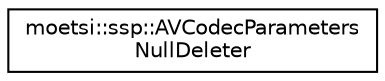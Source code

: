 digraph "Graphical Class Hierarchy"
{
 // LATEX_PDF_SIZE
  edge [fontname="Helvetica",fontsize="10",labelfontname="Helvetica",labelfontsize="10"];
  node [fontname="Helvetica",fontsize="10",shape=record];
  rankdir="LR";
  Node0 [label="moetsi::ssp::AVCodecParameters\lNullDeleter",height=0.2,width=0.4,color="black", fillcolor="white", style="filled",URL="$structmoetsi_1_1ssp_1_1AVCodecParametersNullDeleter.html",tooltip=" "];
}
